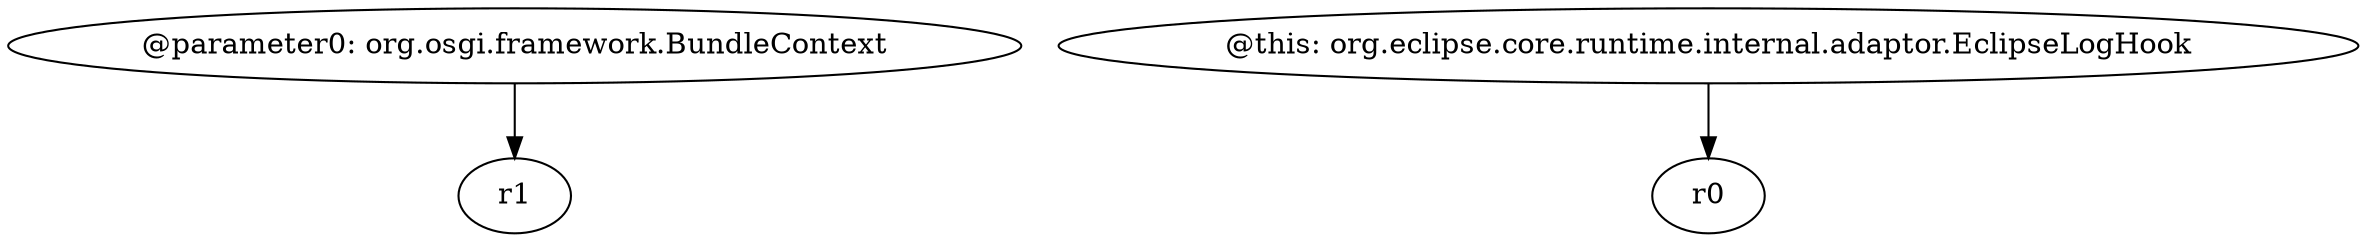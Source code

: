 digraph g {
0[label="@parameter0: org.osgi.framework.BundleContext"]
1[label="r1"]
0->1[label=""]
2[label="@this: org.eclipse.core.runtime.internal.adaptor.EclipseLogHook"]
3[label="r0"]
2->3[label=""]
}